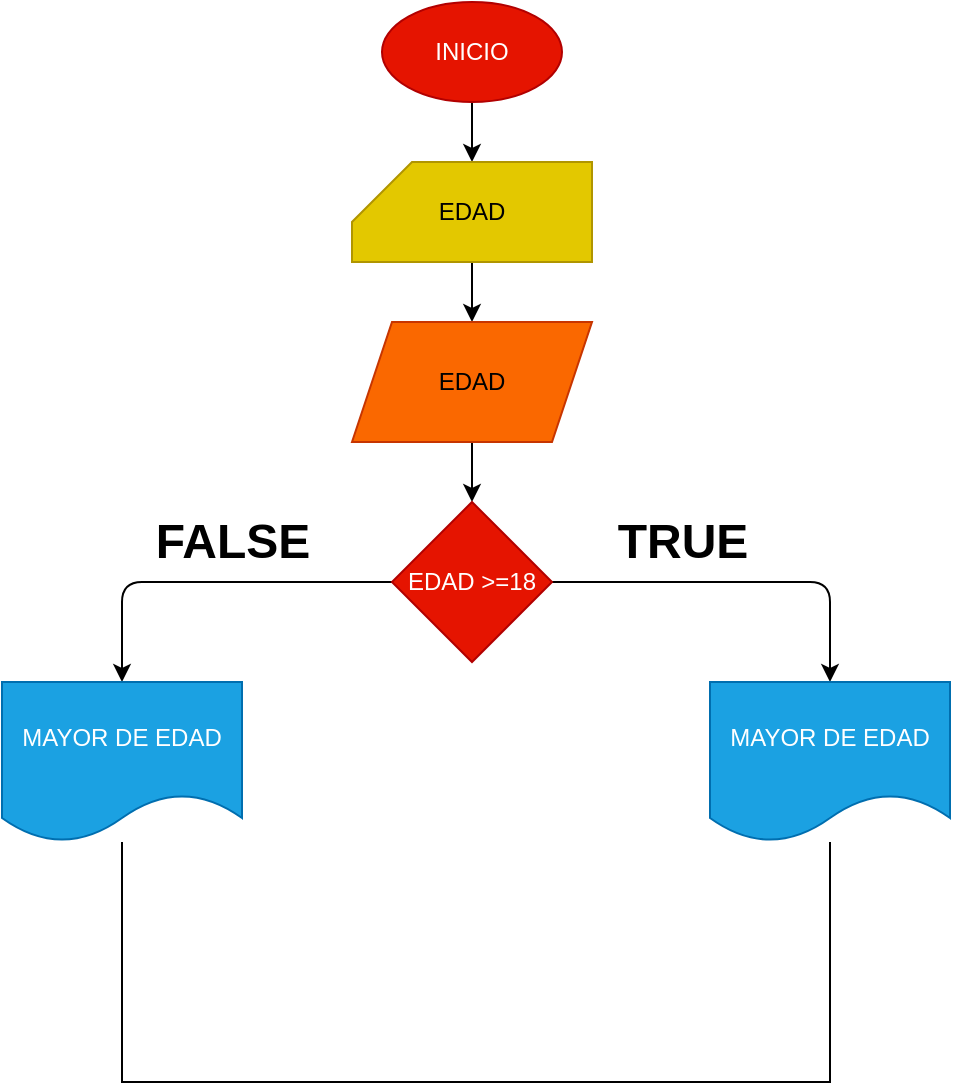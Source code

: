 <mxfile>
    <diagram id="s-rqTATXXIdoRIK_lHHQ" name="Página-1">
        <mxGraphModel dx="644" dy="409" grid="1" gridSize="10" guides="1" tooltips="1" connect="1" arrows="1" fold="1" page="1" pageScale="1" pageWidth="827" pageHeight="1169" math="0" shadow="0">
            <root>
                <mxCell id="0"/>
                <mxCell id="1" parent="0"/>
                <mxCell id="5" value="" style="edgeStyle=none;html=1;" edge="1" parent="1" source="2" target="3">
                    <mxGeometry relative="1" as="geometry"/>
                </mxCell>
                <mxCell id="2" value="INICIO" style="ellipse;whiteSpace=wrap;html=1;fillColor=#e51400;fontColor=#ffffff;strokeColor=#B20000;" vertex="1" parent="1">
                    <mxGeometry x="190" y="20" width="90" height="50" as="geometry"/>
                </mxCell>
                <mxCell id="7" value="" style="edgeStyle=none;html=1;" edge="1" parent="1" source="3" target="6">
                    <mxGeometry relative="1" as="geometry"/>
                </mxCell>
                <mxCell id="3" value="EDAD" style="shape=card;whiteSpace=wrap;html=1;fillColor=#e3c800;strokeColor=#B09500;fontColor=#000000;" vertex="1" parent="1">
                    <mxGeometry x="175" y="100" width="120" height="50" as="geometry"/>
                </mxCell>
                <mxCell id="9" value="" style="edgeStyle=none;html=1;" edge="1" parent="1" source="6" target="8">
                    <mxGeometry relative="1" as="geometry"/>
                </mxCell>
                <mxCell id="6" value="EDAD" style="shape=parallelogram;perimeter=parallelogramPerimeter;whiteSpace=wrap;html=1;fixedSize=1;fillColor=#fa6800;fontColor=#000000;strokeColor=#C73500;" vertex="1" parent="1">
                    <mxGeometry x="175" y="180" width="120" height="60" as="geometry"/>
                </mxCell>
                <mxCell id="12" value="" style="edgeStyle=none;html=1;fontColor=#FF6666;" edge="1" parent="1" source="8" target="11">
                    <mxGeometry relative="1" as="geometry">
                        <Array as="points">
                            <mxPoint x="414" y="310"/>
                        </Array>
                    </mxGeometry>
                </mxCell>
                <mxCell id="14" style="edgeStyle=none;html=1;fontColor=#FF6666;" edge="1" parent="1" source="8" target="13">
                    <mxGeometry relative="1" as="geometry">
                        <Array as="points">
                            <mxPoint x="60" y="310"/>
                        </Array>
                    </mxGeometry>
                </mxCell>
                <mxCell id="8" value="EDAD &amp;gt;=18" style="rhombus;whiteSpace=wrap;html=1;fillColor=#e51400;strokeColor=#B20000;fontColor=#ffffff;" vertex="1" parent="1">
                    <mxGeometry x="195" y="270" width="80" height="80" as="geometry"/>
                </mxCell>
                <mxCell id="15" style="edgeStyle=none;html=1;fontColor=#FF6666;strokeWidth=1;strokeColor=default;rounded=0;verticalAlign=middle;endArrow=none;endFill=0;" edge="1" parent="1" source="11" target="13">
                    <mxGeometry relative="1" as="geometry">
                        <Array as="points">
                            <mxPoint x="414" y="560"/>
                            <mxPoint x="60" y="560"/>
                        </Array>
                    </mxGeometry>
                </mxCell>
                <mxCell id="11" value="MAYOR DE EDAD" style="shape=document;whiteSpace=wrap;html=1;boundedLbl=1;fillColor=#1ba1e2;strokeColor=#006EAF;fontColor=#ffffff;" vertex="1" parent="1">
                    <mxGeometry x="354" y="360" width="120" height="80" as="geometry"/>
                </mxCell>
                <mxCell id="13" value="MAYOR DE EDAD" style="shape=document;whiteSpace=wrap;html=1;boundedLbl=1;fillColor=#1ba1e2;strokeColor=#006EAF;fontColor=#ffffff;" vertex="1" parent="1">
                    <mxGeometry y="360" width="120" height="80" as="geometry"/>
                </mxCell>
                <mxCell id="16" value="TRUE" style="text;strokeColor=none;fillColor=none;html=1;fontSize=24;fontStyle=1;verticalAlign=middle;align=center;labelBackgroundColor=none;fontColor=default;" vertex="1" parent="1">
                    <mxGeometry x="280" y="270" width="120" height="40" as="geometry"/>
                </mxCell>
                <mxCell id="17" value="FALSE" style="text;strokeColor=none;fillColor=none;html=1;fontSize=24;fontStyle=1;verticalAlign=middle;align=center;labelBackgroundColor=none;fontColor=default;" vertex="1" parent="1">
                    <mxGeometry x="55" y="270" width="120" height="40" as="geometry"/>
                </mxCell>
            </root>
        </mxGraphModel>
    </diagram>
</mxfile>